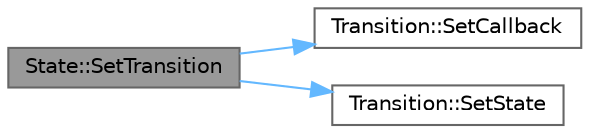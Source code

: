 digraph "State::SetTransition"
{
 // LATEX_PDF_SIZE
  bgcolor="transparent";
  edge [fontname=Helvetica,fontsize=10,labelfontname=Helvetica,labelfontsize=10];
  node [fontname=Helvetica,fontsize=10,shape=box,height=0.2,width=0.4];
  rankdir="LR";
  Node1 [id="Node000001",label="State::SetTransition",height=0.2,width=0.4,color="gray40", fillcolor="grey60", style="filled", fontcolor="black",tooltip="Creates a new or modifies an existing transition."];
  Node1 -> Node2 [id="edge1_Node000001_Node000002",color="steelblue1",style="solid",tooltip=" "];
  Node2 [id="Node000002",label="Transition::SetCallback",height=0.2,width=0.4,color="grey40", fillcolor="white", style="filled",URL="$class_transition.html#a2c3cf207d78732bb24c6b7d62d956c32",tooltip=" "];
  Node1 -> Node3 [id="edge2_Node000001_Node000003",color="steelblue1",style="solid",tooltip=" "];
  Node3 [id="Node000003",label="Transition::SetState",height=0.2,width=0.4,color="grey40", fillcolor="white", style="filled",URL="$class_transition.html#a30888343d2140066d7b1c24639f927d0",tooltip=" "];
}
